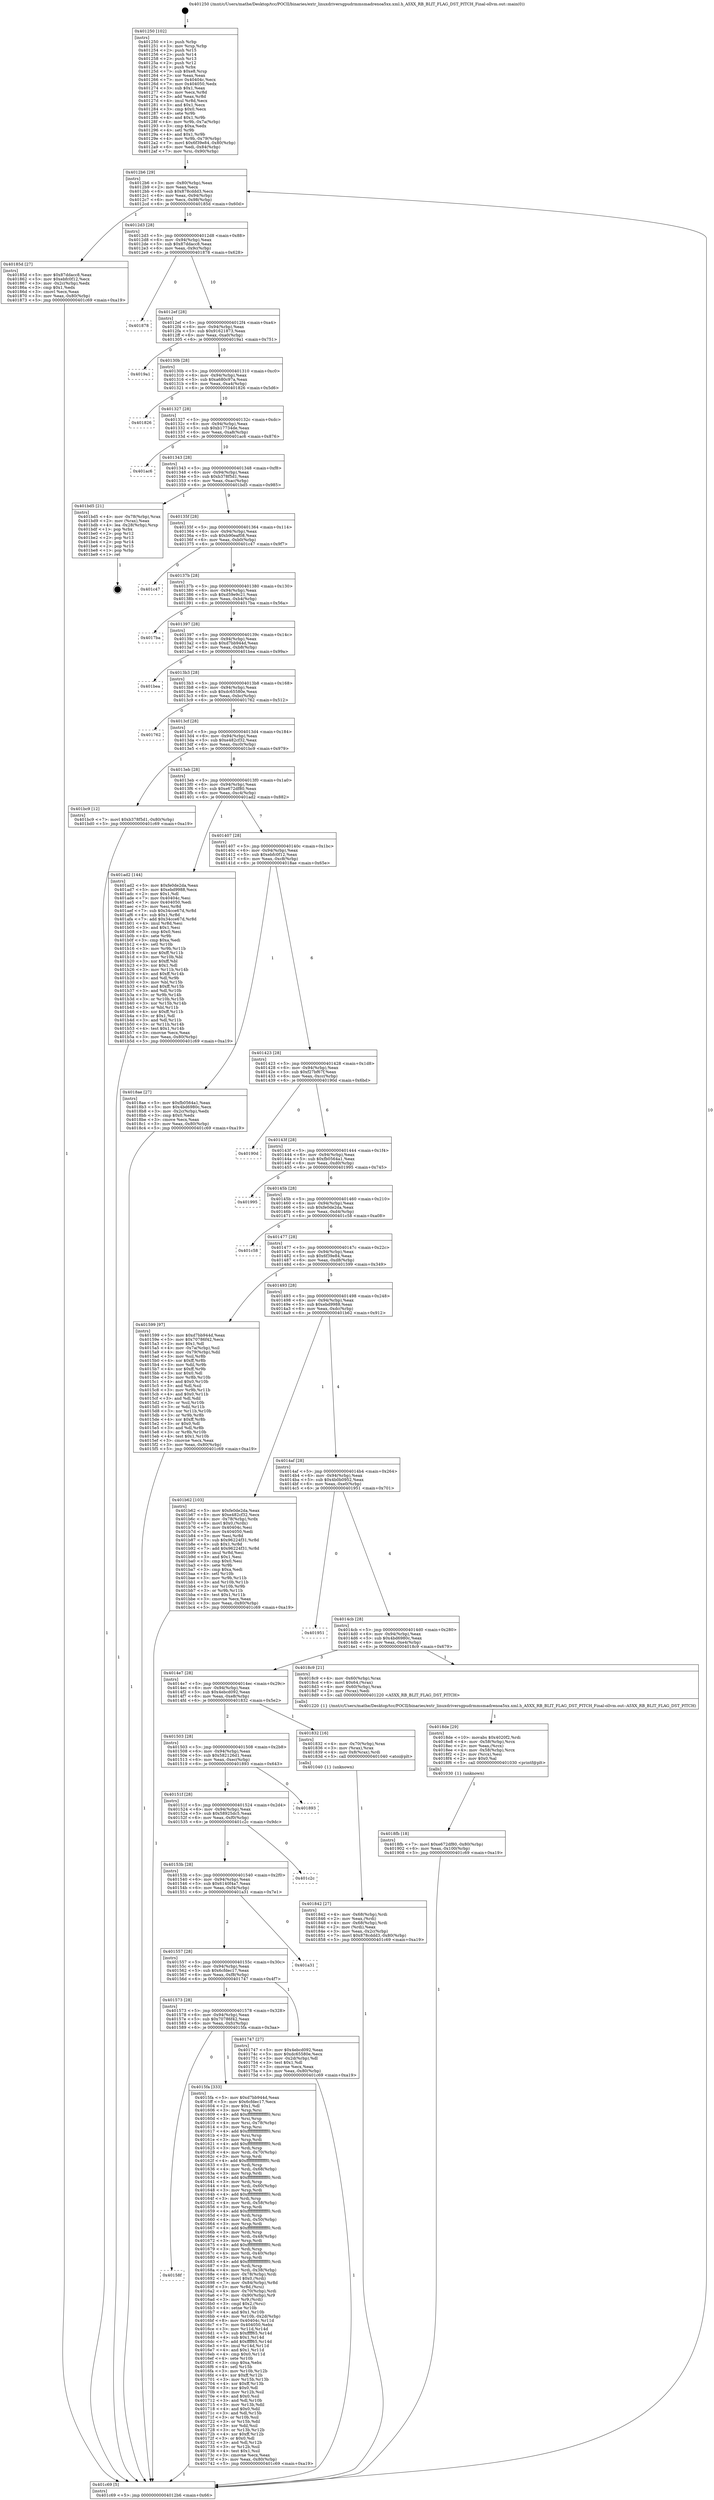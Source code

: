 digraph "0x401250" {
  label = "0x401250 (/mnt/c/Users/mathe/Desktop/tcc/POCII/binaries/extr_linuxdriversgpudrmmsmadrenoa5xx.xml.h_A5XX_RB_BLIT_FLAG_DST_PITCH_Final-ollvm.out::main(0))"
  labelloc = "t"
  node[shape=record]

  Entry [label="",width=0.3,height=0.3,shape=circle,fillcolor=black,style=filled]
  "0x4012b6" [label="{
     0x4012b6 [29]\l
     | [instrs]\l
     &nbsp;&nbsp;0x4012b6 \<+3\>: mov -0x80(%rbp),%eax\l
     &nbsp;&nbsp;0x4012b9 \<+2\>: mov %eax,%ecx\l
     &nbsp;&nbsp;0x4012bb \<+6\>: sub $0x878cddd3,%ecx\l
     &nbsp;&nbsp;0x4012c1 \<+6\>: mov %eax,-0x94(%rbp)\l
     &nbsp;&nbsp;0x4012c7 \<+6\>: mov %ecx,-0x98(%rbp)\l
     &nbsp;&nbsp;0x4012cd \<+6\>: je 000000000040185d \<main+0x60d\>\l
  }"]
  "0x40185d" [label="{
     0x40185d [27]\l
     | [instrs]\l
     &nbsp;&nbsp;0x40185d \<+5\>: mov $0x87ddacc8,%eax\l
     &nbsp;&nbsp;0x401862 \<+5\>: mov $0xebfc0f12,%ecx\l
     &nbsp;&nbsp;0x401867 \<+3\>: mov -0x2c(%rbp),%edx\l
     &nbsp;&nbsp;0x40186a \<+3\>: cmp $0x1,%edx\l
     &nbsp;&nbsp;0x40186d \<+3\>: cmovl %ecx,%eax\l
     &nbsp;&nbsp;0x401870 \<+3\>: mov %eax,-0x80(%rbp)\l
     &nbsp;&nbsp;0x401873 \<+5\>: jmp 0000000000401c69 \<main+0xa19\>\l
  }"]
  "0x4012d3" [label="{
     0x4012d3 [28]\l
     | [instrs]\l
     &nbsp;&nbsp;0x4012d3 \<+5\>: jmp 00000000004012d8 \<main+0x88\>\l
     &nbsp;&nbsp;0x4012d8 \<+6\>: mov -0x94(%rbp),%eax\l
     &nbsp;&nbsp;0x4012de \<+5\>: sub $0x87ddacc8,%eax\l
     &nbsp;&nbsp;0x4012e3 \<+6\>: mov %eax,-0x9c(%rbp)\l
     &nbsp;&nbsp;0x4012e9 \<+6\>: je 0000000000401878 \<main+0x628\>\l
  }"]
  Exit [label="",width=0.3,height=0.3,shape=circle,fillcolor=black,style=filled,peripheries=2]
  "0x401878" [label="{
     0x401878\l
  }", style=dashed]
  "0x4012ef" [label="{
     0x4012ef [28]\l
     | [instrs]\l
     &nbsp;&nbsp;0x4012ef \<+5\>: jmp 00000000004012f4 \<main+0xa4\>\l
     &nbsp;&nbsp;0x4012f4 \<+6\>: mov -0x94(%rbp),%eax\l
     &nbsp;&nbsp;0x4012fa \<+5\>: sub $0x91621873,%eax\l
     &nbsp;&nbsp;0x4012ff \<+6\>: mov %eax,-0xa0(%rbp)\l
     &nbsp;&nbsp;0x401305 \<+6\>: je 00000000004019a1 \<main+0x751\>\l
  }"]
  "0x4018fb" [label="{
     0x4018fb [18]\l
     | [instrs]\l
     &nbsp;&nbsp;0x4018fb \<+7\>: movl $0xe672df80,-0x80(%rbp)\l
     &nbsp;&nbsp;0x401902 \<+6\>: mov %eax,-0x100(%rbp)\l
     &nbsp;&nbsp;0x401908 \<+5\>: jmp 0000000000401c69 \<main+0xa19\>\l
  }"]
  "0x4019a1" [label="{
     0x4019a1\l
  }", style=dashed]
  "0x40130b" [label="{
     0x40130b [28]\l
     | [instrs]\l
     &nbsp;&nbsp;0x40130b \<+5\>: jmp 0000000000401310 \<main+0xc0\>\l
     &nbsp;&nbsp;0x401310 \<+6\>: mov -0x94(%rbp),%eax\l
     &nbsp;&nbsp;0x401316 \<+5\>: sub $0xa680c97a,%eax\l
     &nbsp;&nbsp;0x40131b \<+6\>: mov %eax,-0xa4(%rbp)\l
     &nbsp;&nbsp;0x401321 \<+6\>: je 0000000000401826 \<main+0x5d6\>\l
  }"]
  "0x4018de" [label="{
     0x4018de [29]\l
     | [instrs]\l
     &nbsp;&nbsp;0x4018de \<+10\>: movabs $0x4020f2,%rdi\l
     &nbsp;&nbsp;0x4018e8 \<+4\>: mov -0x58(%rbp),%rcx\l
     &nbsp;&nbsp;0x4018ec \<+2\>: mov %eax,(%rcx)\l
     &nbsp;&nbsp;0x4018ee \<+4\>: mov -0x58(%rbp),%rcx\l
     &nbsp;&nbsp;0x4018f2 \<+2\>: mov (%rcx),%esi\l
     &nbsp;&nbsp;0x4018f4 \<+2\>: mov $0x0,%al\l
     &nbsp;&nbsp;0x4018f6 \<+5\>: call 0000000000401030 \<printf@plt\>\l
     | [calls]\l
     &nbsp;&nbsp;0x401030 \{1\} (unknown)\l
  }"]
  "0x401826" [label="{
     0x401826\l
  }", style=dashed]
  "0x401327" [label="{
     0x401327 [28]\l
     | [instrs]\l
     &nbsp;&nbsp;0x401327 \<+5\>: jmp 000000000040132c \<main+0xdc\>\l
     &nbsp;&nbsp;0x40132c \<+6\>: mov -0x94(%rbp),%eax\l
     &nbsp;&nbsp;0x401332 \<+5\>: sub $0xb17734de,%eax\l
     &nbsp;&nbsp;0x401337 \<+6\>: mov %eax,-0xa8(%rbp)\l
     &nbsp;&nbsp;0x40133d \<+6\>: je 0000000000401ac6 \<main+0x876\>\l
  }"]
  "0x401842" [label="{
     0x401842 [27]\l
     | [instrs]\l
     &nbsp;&nbsp;0x401842 \<+4\>: mov -0x68(%rbp),%rdi\l
     &nbsp;&nbsp;0x401846 \<+2\>: mov %eax,(%rdi)\l
     &nbsp;&nbsp;0x401848 \<+4\>: mov -0x68(%rbp),%rdi\l
     &nbsp;&nbsp;0x40184c \<+2\>: mov (%rdi),%eax\l
     &nbsp;&nbsp;0x40184e \<+3\>: mov %eax,-0x2c(%rbp)\l
     &nbsp;&nbsp;0x401851 \<+7\>: movl $0x878cddd3,-0x80(%rbp)\l
     &nbsp;&nbsp;0x401858 \<+5\>: jmp 0000000000401c69 \<main+0xa19\>\l
  }"]
  "0x401ac6" [label="{
     0x401ac6\l
  }", style=dashed]
  "0x401343" [label="{
     0x401343 [28]\l
     | [instrs]\l
     &nbsp;&nbsp;0x401343 \<+5\>: jmp 0000000000401348 \<main+0xf8\>\l
     &nbsp;&nbsp;0x401348 \<+6\>: mov -0x94(%rbp),%eax\l
     &nbsp;&nbsp;0x40134e \<+5\>: sub $0xb378f5d1,%eax\l
     &nbsp;&nbsp;0x401353 \<+6\>: mov %eax,-0xac(%rbp)\l
     &nbsp;&nbsp;0x401359 \<+6\>: je 0000000000401bd5 \<main+0x985\>\l
  }"]
  "0x40158f" [label="{
     0x40158f\l
  }", style=dashed]
  "0x401bd5" [label="{
     0x401bd5 [21]\l
     | [instrs]\l
     &nbsp;&nbsp;0x401bd5 \<+4\>: mov -0x78(%rbp),%rax\l
     &nbsp;&nbsp;0x401bd9 \<+2\>: mov (%rax),%eax\l
     &nbsp;&nbsp;0x401bdb \<+4\>: lea -0x28(%rbp),%rsp\l
     &nbsp;&nbsp;0x401bdf \<+1\>: pop %rbx\l
     &nbsp;&nbsp;0x401be0 \<+2\>: pop %r12\l
     &nbsp;&nbsp;0x401be2 \<+2\>: pop %r13\l
     &nbsp;&nbsp;0x401be4 \<+2\>: pop %r14\l
     &nbsp;&nbsp;0x401be6 \<+2\>: pop %r15\l
     &nbsp;&nbsp;0x401be8 \<+1\>: pop %rbp\l
     &nbsp;&nbsp;0x401be9 \<+1\>: ret\l
  }"]
  "0x40135f" [label="{
     0x40135f [28]\l
     | [instrs]\l
     &nbsp;&nbsp;0x40135f \<+5\>: jmp 0000000000401364 \<main+0x114\>\l
     &nbsp;&nbsp;0x401364 \<+6\>: mov -0x94(%rbp),%eax\l
     &nbsp;&nbsp;0x40136a \<+5\>: sub $0xb90eaf08,%eax\l
     &nbsp;&nbsp;0x40136f \<+6\>: mov %eax,-0xb0(%rbp)\l
     &nbsp;&nbsp;0x401375 \<+6\>: je 0000000000401c47 \<main+0x9f7\>\l
  }"]
  "0x4015fa" [label="{
     0x4015fa [333]\l
     | [instrs]\l
     &nbsp;&nbsp;0x4015fa \<+5\>: mov $0xd7bb944d,%eax\l
     &nbsp;&nbsp;0x4015ff \<+5\>: mov $0x6cfdec17,%ecx\l
     &nbsp;&nbsp;0x401604 \<+2\>: mov $0x1,%dl\l
     &nbsp;&nbsp;0x401606 \<+3\>: mov %rsp,%rsi\l
     &nbsp;&nbsp;0x401609 \<+4\>: add $0xfffffffffffffff0,%rsi\l
     &nbsp;&nbsp;0x40160d \<+3\>: mov %rsi,%rsp\l
     &nbsp;&nbsp;0x401610 \<+4\>: mov %rsi,-0x78(%rbp)\l
     &nbsp;&nbsp;0x401614 \<+3\>: mov %rsp,%rsi\l
     &nbsp;&nbsp;0x401617 \<+4\>: add $0xfffffffffffffff0,%rsi\l
     &nbsp;&nbsp;0x40161b \<+3\>: mov %rsi,%rsp\l
     &nbsp;&nbsp;0x40161e \<+3\>: mov %rsp,%rdi\l
     &nbsp;&nbsp;0x401621 \<+4\>: add $0xfffffffffffffff0,%rdi\l
     &nbsp;&nbsp;0x401625 \<+3\>: mov %rdi,%rsp\l
     &nbsp;&nbsp;0x401628 \<+4\>: mov %rdi,-0x70(%rbp)\l
     &nbsp;&nbsp;0x40162c \<+3\>: mov %rsp,%rdi\l
     &nbsp;&nbsp;0x40162f \<+4\>: add $0xfffffffffffffff0,%rdi\l
     &nbsp;&nbsp;0x401633 \<+3\>: mov %rdi,%rsp\l
     &nbsp;&nbsp;0x401636 \<+4\>: mov %rdi,-0x68(%rbp)\l
     &nbsp;&nbsp;0x40163a \<+3\>: mov %rsp,%rdi\l
     &nbsp;&nbsp;0x40163d \<+4\>: add $0xfffffffffffffff0,%rdi\l
     &nbsp;&nbsp;0x401641 \<+3\>: mov %rdi,%rsp\l
     &nbsp;&nbsp;0x401644 \<+4\>: mov %rdi,-0x60(%rbp)\l
     &nbsp;&nbsp;0x401648 \<+3\>: mov %rsp,%rdi\l
     &nbsp;&nbsp;0x40164b \<+4\>: add $0xfffffffffffffff0,%rdi\l
     &nbsp;&nbsp;0x40164f \<+3\>: mov %rdi,%rsp\l
     &nbsp;&nbsp;0x401652 \<+4\>: mov %rdi,-0x58(%rbp)\l
     &nbsp;&nbsp;0x401656 \<+3\>: mov %rsp,%rdi\l
     &nbsp;&nbsp;0x401659 \<+4\>: add $0xfffffffffffffff0,%rdi\l
     &nbsp;&nbsp;0x40165d \<+3\>: mov %rdi,%rsp\l
     &nbsp;&nbsp;0x401660 \<+4\>: mov %rdi,-0x50(%rbp)\l
     &nbsp;&nbsp;0x401664 \<+3\>: mov %rsp,%rdi\l
     &nbsp;&nbsp;0x401667 \<+4\>: add $0xfffffffffffffff0,%rdi\l
     &nbsp;&nbsp;0x40166b \<+3\>: mov %rdi,%rsp\l
     &nbsp;&nbsp;0x40166e \<+4\>: mov %rdi,-0x48(%rbp)\l
     &nbsp;&nbsp;0x401672 \<+3\>: mov %rsp,%rdi\l
     &nbsp;&nbsp;0x401675 \<+4\>: add $0xfffffffffffffff0,%rdi\l
     &nbsp;&nbsp;0x401679 \<+3\>: mov %rdi,%rsp\l
     &nbsp;&nbsp;0x40167c \<+4\>: mov %rdi,-0x40(%rbp)\l
     &nbsp;&nbsp;0x401680 \<+3\>: mov %rsp,%rdi\l
     &nbsp;&nbsp;0x401683 \<+4\>: add $0xfffffffffffffff0,%rdi\l
     &nbsp;&nbsp;0x401687 \<+3\>: mov %rdi,%rsp\l
     &nbsp;&nbsp;0x40168a \<+4\>: mov %rdi,-0x38(%rbp)\l
     &nbsp;&nbsp;0x40168e \<+4\>: mov -0x78(%rbp),%rdi\l
     &nbsp;&nbsp;0x401692 \<+6\>: movl $0x0,(%rdi)\l
     &nbsp;&nbsp;0x401698 \<+7\>: mov -0x84(%rbp),%r8d\l
     &nbsp;&nbsp;0x40169f \<+3\>: mov %r8d,(%rsi)\l
     &nbsp;&nbsp;0x4016a2 \<+4\>: mov -0x70(%rbp),%rdi\l
     &nbsp;&nbsp;0x4016a6 \<+7\>: mov -0x90(%rbp),%r9\l
     &nbsp;&nbsp;0x4016ad \<+3\>: mov %r9,(%rdi)\l
     &nbsp;&nbsp;0x4016b0 \<+3\>: cmpl $0x2,(%rsi)\l
     &nbsp;&nbsp;0x4016b3 \<+4\>: setne %r10b\l
     &nbsp;&nbsp;0x4016b7 \<+4\>: and $0x1,%r10b\l
     &nbsp;&nbsp;0x4016bb \<+4\>: mov %r10b,-0x2d(%rbp)\l
     &nbsp;&nbsp;0x4016bf \<+8\>: mov 0x40404c,%r11d\l
     &nbsp;&nbsp;0x4016c7 \<+7\>: mov 0x404050,%ebx\l
     &nbsp;&nbsp;0x4016ce \<+3\>: mov %r11d,%r14d\l
     &nbsp;&nbsp;0x4016d1 \<+7\>: sub $0xffff65,%r14d\l
     &nbsp;&nbsp;0x4016d8 \<+4\>: sub $0x1,%r14d\l
     &nbsp;&nbsp;0x4016dc \<+7\>: add $0xffff65,%r14d\l
     &nbsp;&nbsp;0x4016e3 \<+4\>: imul %r14d,%r11d\l
     &nbsp;&nbsp;0x4016e7 \<+4\>: and $0x1,%r11d\l
     &nbsp;&nbsp;0x4016eb \<+4\>: cmp $0x0,%r11d\l
     &nbsp;&nbsp;0x4016ef \<+4\>: sete %r10b\l
     &nbsp;&nbsp;0x4016f3 \<+3\>: cmp $0xa,%ebx\l
     &nbsp;&nbsp;0x4016f6 \<+4\>: setl %r15b\l
     &nbsp;&nbsp;0x4016fa \<+3\>: mov %r10b,%r12b\l
     &nbsp;&nbsp;0x4016fd \<+4\>: xor $0xff,%r12b\l
     &nbsp;&nbsp;0x401701 \<+3\>: mov %r15b,%r13b\l
     &nbsp;&nbsp;0x401704 \<+4\>: xor $0xff,%r13b\l
     &nbsp;&nbsp;0x401708 \<+3\>: xor $0x0,%dl\l
     &nbsp;&nbsp;0x40170b \<+3\>: mov %r12b,%sil\l
     &nbsp;&nbsp;0x40170e \<+4\>: and $0x0,%sil\l
     &nbsp;&nbsp;0x401712 \<+3\>: and %dl,%r10b\l
     &nbsp;&nbsp;0x401715 \<+3\>: mov %r13b,%dil\l
     &nbsp;&nbsp;0x401718 \<+4\>: and $0x0,%dil\l
     &nbsp;&nbsp;0x40171c \<+3\>: and %dl,%r15b\l
     &nbsp;&nbsp;0x40171f \<+3\>: or %r10b,%sil\l
     &nbsp;&nbsp;0x401722 \<+3\>: or %r15b,%dil\l
     &nbsp;&nbsp;0x401725 \<+3\>: xor %dil,%sil\l
     &nbsp;&nbsp;0x401728 \<+3\>: or %r13b,%r12b\l
     &nbsp;&nbsp;0x40172b \<+4\>: xor $0xff,%r12b\l
     &nbsp;&nbsp;0x40172f \<+3\>: or $0x0,%dl\l
     &nbsp;&nbsp;0x401732 \<+3\>: and %dl,%r12b\l
     &nbsp;&nbsp;0x401735 \<+3\>: or %r12b,%sil\l
     &nbsp;&nbsp;0x401738 \<+4\>: test $0x1,%sil\l
     &nbsp;&nbsp;0x40173c \<+3\>: cmovne %ecx,%eax\l
     &nbsp;&nbsp;0x40173f \<+3\>: mov %eax,-0x80(%rbp)\l
     &nbsp;&nbsp;0x401742 \<+5\>: jmp 0000000000401c69 \<main+0xa19\>\l
  }"]
  "0x401c47" [label="{
     0x401c47\l
  }", style=dashed]
  "0x40137b" [label="{
     0x40137b [28]\l
     | [instrs]\l
     &nbsp;&nbsp;0x40137b \<+5\>: jmp 0000000000401380 \<main+0x130\>\l
     &nbsp;&nbsp;0x401380 \<+6\>: mov -0x94(%rbp),%eax\l
     &nbsp;&nbsp;0x401386 \<+5\>: sub $0xd59e9c21,%eax\l
     &nbsp;&nbsp;0x40138b \<+6\>: mov %eax,-0xb4(%rbp)\l
     &nbsp;&nbsp;0x401391 \<+6\>: je 00000000004017ba \<main+0x56a\>\l
  }"]
  "0x401573" [label="{
     0x401573 [28]\l
     | [instrs]\l
     &nbsp;&nbsp;0x401573 \<+5\>: jmp 0000000000401578 \<main+0x328\>\l
     &nbsp;&nbsp;0x401578 \<+6\>: mov -0x94(%rbp),%eax\l
     &nbsp;&nbsp;0x40157e \<+5\>: sub $0x70786f42,%eax\l
     &nbsp;&nbsp;0x401583 \<+6\>: mov %eax,-0xfc(%rbp)\l
     &nbsp;&nbsp;0x401589 \<+6\>: je 00000000004015fa \<main+0x3aa\>\l
  }"]
  "0x4017ba" [label="{
     0x4017ba\l
  }", style=dashed]
  "0x401397" [label="{
     0x401397 [28]\l
     | [instrs]\l
     &nbsp;&nbsp;0x401397 \<+5\>: jmp 000000000040139c \<main+0x14c\>\l
     &nbsp;&nbsp;0x40139c \<+6\>: mov -0x94(%rbp),%eax\l
     &nbsp;&nbsp;0x4013a2 \<+5\>: sub $0xd7bb944d,%eax\l
     &nbsp;&nbsp;0x4013a7 \<+6\>: mov %eax,-0xb8(%rbp)\l
     &nbsp;&nbsp;0x4013ad \<+6\>: je 0000000000401bea \<main+0x99a\>\l
  }"]
  "0x401747" [label="{
     0x401747 [27]\l
     | [instrs]\l
     &nbsp;&nbsp;0x401747 \<+5\>: mov $0x4ebcd092,%eax\l
     &nbsp;&nbsp;0x40174c \<+5\>: mov $0xdc65580e,%ecx\l
     &nbsp;&nbsp;0x401751 \<+3\>: mov -0x2d(%rbp),%dl\l
     &nbsp;&nbsp;0x401754 \<+3\>: test $0x1,%dl\l
     &nbsp;&nbsp;0x401757 \<+3\>: cmovne %ecx,%eax\l
     &nbsp;&nbsp;0x40175a \<+3\>: mov %eax,-0x80(%rbp)\l
     &nbsp;&nbsp;0x40175d \<+5\>: jmp 0000000000401c69 \<main+0xa19\>\l
  }"]
  "0x401bea" [label="{
     0x401bea\l
  }", style=dashed]
  "0x4013b3" [label="{
     0x4013b3 [28]\l
     | [instrs]\l
     &nbsp;&nbsp;0x4013b3 \<+5\>: jmp 00000000004013b8 \<main+0x168\>\l
     &nbsp;&nbsp;0x4013b8 \<+6\>: mov -0x94(%rbp),%eax\l
     &nbsp;&nbsp;0x4013be \<+5\>: sub $0xdc65580e,%eax\l
     &nbsp;&nbsp;0x4013c3 \<+6\>: mov %eax,-0xbc(%rbp)\l
     &nbsp;&nbsp;0x4013c9 \<+6\>: je 0000000000401762 \<main+0x512\>\l
  }"]
  "0x401557" [label="{
     0x401557 [28]\l
     | [instrs]\l
     &nbsp;&nbsp;0x401557 \<+5\>: jmp 000000000040155c \<main+0x30c\>\l
     &nbsp;&nbsp;0x40155c \<+6\>: mov -0x94(%rbp),%eax\l
     &nbsp;&nbsp;0x401562 \<+5\>: sub $0x6cfdec17,%eax\l
     &nbsp;&nbsp;0x401567 \<+6\>: mov %eax,-0xf8(%rbp)\l
     &nbsp;&nbsp;0x40156d \<+6\>: je 0000000000401747 \<main+0x4f7\>\l
  }"]
  "0x401762" [label="{
     0x401762\l
  }", style=dashed]
  "0x4013cf" [label="{
     0x4013cf [28]\l
     | [instrs]\l
     &nbsp;&nbsp;0x4013cf \<+5\>: jmp 00000000004013d4 \<main+0x184\>\l
     &nbsp;&nbsp;0x4013d4 \<+6\>: mov -0x94(%rbp),%eax\l
     &nbsp;&nbsp;0x4013da \<+5\>: sub $0xe482cf32,%eax\l
     &nbsp;&nbsp;0x4013df \<+6\>: mov %eax,-0xc0(%rbp)\l
     &nbsp;&nbsp;0x4013e5 \<+6\>: je 0000000000401bc9 \<main+0x979\>\l
  }"]
  "0x401a31" [label="{
     0x401a31\l
  }", style=dashed]
  "0x401bc9" [label="{
     0x401bc9 [12]\l
     | [instrs]\l
     &nbsp;&nbsp;0x401bc9 \<+7\>: movl $0xb378f5d1,-0x80(%rbp)\l
     &nbsp;&nbsp;0x401bd0 \<+5\>: jmp 0000000000401c69 \<main+0xa19\>\l
  }"]
  "0x4013eb" [label="{
     0x4013eb [28]\l
     | [instrs]\l
     &nbsp;&nbsp;0x4013eb \<+5\>: jmp 00000000004013f0 \<main+0x1a0\>\l
     &nbsp;&nbsp;0x4013f0 \<+6\>: mov -0x94(%rbp),%eax\l
     &nbsp;&nbsp;0x4013f6 \<+5\>: sub $0xe672df80,%eax\l
     &nbsp;&nbsp;0x4013fb \<+6\>: mov %eax,-0xc4(%rbp)\l
     &nbsp;&nbsp;0x401401 \<+6\>: je 0000000000401ad2 \<main+0x882\>\l
  }"]
  "0x40153b" [label="{
     0x40153b [28]\l
     | [instrs]\l
     &nbsp;&nbsp;0x40153b \<+5\>: jmp 0000000000401540 \<main+0x2f0\>\l
     &nbsp;&nbsp;0x401540 \<+6\>: mov -0x94(%rbp),%eax\l
     &nbsp;&nbsp;0x401546 \<+5\>: sub $0x6140f4a7,%eax\l
     &nbsp;&nbsp;0x40154b \<+6\>: mov %eax,-0xf4(%rbp)\l
     &nbsp;&nbsp;0x401551 \<+6\>: je 0000000000401a31 \<main+0x7e1\>\l
  }"]
  "0x401ad2" [label="{
     0x401ad2 [144]\l
     | [instrs]\l
     &nbsp;&nbsp;0x401ad2 \<+5\>: mov $0xfe0de2da,%eax\l
     &nbsp;&nbsp;0x401ad7 \<+5\>: mov $0xebd9988,%ecx\l
     &nbsp;&nbsp;0x401adc \<+2\>: mov $0x1,%dl\l
     &nbsp;&nbsp;0x401ade \<+7\>: mov 0x40404c,%esi\l
     &nbsp;&nbsp;0x401ae5 \<+7\>: mov 0x404050,%edi\l
     &nbsp;&nbsp;0x401aec \<+3\>: mov %esi,%r8d\l
     &nbsp;&nbsp;0x401aef \<+7\>: sub $0x34cce67d,%r8d\l
     &nbsp;&nbsp;0x401af6 \<+4\>: sub $0x1,%r8d\l
     &nbsp;&nbsp;0x401afa \<+7\>: add $0x34cce67d,%r8d\l
     &nbsp;&nbsp;0x401b01 \<+4\>: imul %r8d,%esi\l
     &nbsp;&nbsp;0x401b05 \<+3\>: and $0x1,%esi\l
     &nbsp;&nbsp;0x401b08 \<+3\>: cmp $0x0,%esi\l
     &nbsp;&nbsp;0x401b0b \<+4\>: sete %r9b\l
     &nbsp;&nbsp;0x401b0f \<+3\>: cmp $0xa,%edi\l
     &nbsp;&nbsp;0x401b12 \<+4\>: setl %r10b\l
     &nbsp;&nbsp;0x401b16 \<+3\>: mov %r9b,%r11b\l
     &nbsp;&nbsp;0x401b19 \<+4\>: xor $0xff,%r11b\l
     &nbsp;&nbsp;0x401b1d \<+3\>: mov %r10b,%bl\l
     &nbsp;&nbsp;0x401b20 \<+3\>: xor $0xff,%bl\l
     &nbsp;&nbsp;0x401b23 \<+3\>: xor $0x1,%dl\l
     &nbsp;&nbsp;0x401b26 \<+3\>: mov %r11b,%r14b\l
     &nbsp;&nbsp;0x401b29 \<+4\>: and $0xff,%r14b\l
     &nbsp;&nbsp;0x401b2d \<+3\>: and %dl,%r9b\l
     &nbsp;&nbsp;0x401b30 \<+3\>: mov %bl,%r15b\l
     &nbsp;&nbsp;0x401b33 \<+4\>: and $0xff,%r15b\l
     &nbsp;&nbsp;0x401b37 \<+3\>: and %dl,%r10b\l
     &nbsp;&nbsp;0x401b3a \<+3\>: or %r9b,%r14b\l
     &nbsp;&nbsp;0x401b3d \<+3\>: or %r10b,%r15b\l
     &nbsp;&nbsp;0x401b40 \<+3\>: xor %r15b,%r14b\l
     &nbsp;&nbsp;0x401b43 \<+3\>: or %bl,%r11b\l
     &nbsp;&nbsp;0x401b46 \<+4\>: xor $0xff,%r11b\l
     &nbsp;&nbsp;0x401b4a \<+3\>: or $0x1,%dl\l
     &nbsp;&nbsp;0x401b4d \<+3\>: and %dl,%r11b\l
     &nbsp;&nbsp;0x401b50 \<+3\>: or %r11b,%r14b\l
     &nbsp;&nbsp;0x401b53 \<+4\>: test $0x1,%r14b\l
     &nbsp;&nbsp;0x401b57 \<+3\>: cmovne %ecx,%eax\l
     &nbsp;&nbsp;0x401b5a \<+3\>: mov %eax,-0x80(%rbp)\l
     &nbsp;&nbsp;0x401b5d \<+5\>: jmp 0000000000401c69 \<main+0xa19\>\l
  }"]
  "0x401407" [label="{
     0x401407 [28]\l
     | [instrs]\l
     &nbsp;&nbsp;0x401407 \<+5\>: jmp 000000000040140c \<main+0x1bc\>\l
     &nbsp;&nbsp;0x40140c \<+6\>: mov -0x94(%rbp),%eax\l
     &nbsp;&nbsp;0x401412 \<+5\>: sub $0xebfc0f12,%eax\l
     &nbsp;&nbsp;0x401417 \<+6\>: mov %eax,-0xc8(%rbp)\l
     &nbsp;&nbsp;0x40141d \<+6\>: je 00000000004018ae \<main+0x65e\>\l
  }"]
  "0x401c2c" [label="{
     0x401c2c\l
  }", style=dashed]
  "0x4018ae" [label="{
     0x4018ae [27]\l
     | [instrs]\l
     &nbsp;&nbsp;0x4018ae \<+5\>: mov $0xfb0564a1,%eax\l
     &nbsp;&nbsp;0x4018b3 \<+5\>: mov $0x4bd6980c,%ecx\l
     &nbsp;&nbsp;0x4018b8 \<+3\>: mov -0x2c(%rbp),%edx\l
     &nbsp;&nbsp;0x4018bb \<+3\>: cmp $0x0,%edx\l
     &nbsp;&nbsp;0x4018be \<+3\>: cmove %ecx,%eax\l
     &nbsp;&nbsp;0x4018c1 \<+3\>: mov %eax,-0x80(%rbp)\l
     &nbsp;&nbsp;0x4018c4 \<+5\>: jmp 0000000000401c69 \<main+0xa19\>\l
  }"]
  "0x401423" [label="{
     0x401423 [28]\l
     | [instrs]\l
     &nbsp;&nbsp;0x401423 \<+5\>: jmp 0000000000401428 \<main+0x1d8\>\l
     &nbsp;&nbsp;0x401428 \<+6\>: mov -0x94(%rbp),%eax\l
     &nbsp;&nbsp;0x40142e \<+5\>: sub $0xf27bf67f,%eax\l
     &nbsp;&nbsp;0x401433 \<+6\>: mov %eax,-0xcc(%rbp)\l
     &nbsp;&nbsp;0x401439 \<+6\>: je 000000000040190d \<main+0x6bd\>\l
  }"]
  "0x40151f" [label="{
     0x40151f [28]\l
     | [instrs]\l
     &nbsp;&nbsp;0x40151f \<+5\>: jmp 0000000000401524 \<main+0x2d4\>\l
     &nbsp;&nbsp;0x401524 \<+6\>: mov -0x94(%rbp),%eax\l
     &nbsp;&nbsp;0x40152a \<+5\>: sub $0x58925dc5,%eax\l
     &nbsp;&nbsp;0x40152f \<+6\>: mov %eax,-0xf0(%rbp)\l
     &nbsp;&nbsp;0x401535 \<+6\>: je 0000000000401c2c \<main+0x9dc\>\l
  }"]
  "0x40190d" [label="{
     0x40190d\l
  }", style=dashed]
  "0x40143f" [label="{
     0x40143f [28]\l
     | [instrs]\l
     &nbsp;&nbsp;0x40143f \<+5\>: jmp 0000000000401444 \<main+0x1f4\>\l
     &nbsp;&nbsp;0x401444 \<+6\>: mov -0x94(%rbp),%eax\l
     &nbsp;&nbsp;0x40144a \<+5\>: sub $0xfb0564a1,%eax\l
     &nbsp;&nbsp;0x40144f \<+6\>: mov %eax,-0xd0(%rbp)\l
     &nbsp;&nbsp;0x401455 \<+6\>: je 0000000000401995 \<main+0x745\>\l
  }"]
  "0x401893" [label="{
     0x401893\l
  }", style=dashed]
  "0x401995" [label="{
     0x401995\l
  }", style=dashed]
  "0x40145b" [label="{
     0x40145b [28]\l
     | [instrs]\l
     &nbsp;&nbsp;0x40145b \<+5\>: jmp 0000000000401460 \<main+0x210\>\l
     &nbsp;&nbsp;0x401460 \<+6\>: mov -0x94(%rbp),%eax\l
     &nbsp;&nbsp;0x401466 \<+5\>: sub $0xfe0de2da,%eax\l
     &nbsp;&nbsp;0x40146b \<+6\>: mov %eax,-0xd4(%rbp)\l
     &nbsp;&nbsp;0x401471 \<+6\>: je 0000000000401c58 \<main+0xa08\>\l
  }"]
  "0x401503" [label="{
     0x401503 [28]\l
     | [instrs]\l
     &nbsp;&nbsp;0x401503 \<+5\>: jmp 0000000000401508 \<main+0x2b8\>\l
     &nbsp;&nbsp;0x401508 \<+6\>: mov -0x94(%rbp),%eax\l
     &nbsp;&nbsp;0x40150e \<+5\>: sub $0x582126d1,%eax\l
     &nbsp;&nbsp;0x401513 \<+6\>: mov %eax,-0xec(%rbp)\l
     &nbsp;&nbsp;0x401519 \<+6\>: je 0000000000401893 \<main+0x643\>\l
  }"]
  "0x401c58" [label="{
     0x401c58\l
  }", style=dashed]
  "0x401477" [label="{
     0x401477 [28]\l
     | [instrs]\l
     &nbsp;&nbsp;0x401477 \<+5\>: jmp 000000000040147c \<main+0x22c\>\l
     &nbsp;&nbsp;0x40147c \<+6\>: mov -0x94(%rbp),%eax\l
     &nbsp;&nbsp;0x401482 \<+5\>: sub $0x6f39e84,%eax\l
     &nbsp;&nbsp;0x401487 \<+6\>: mov %eax,-0xd8(%rbp)\l
     &nbsp;&nbsp;0x40148d \<+6\>: je 0000000000401599 \<main+0x349\>\l
  }"]
  "0x401832" [label="{
     0x401832 [16]\l
     | [instrs]\l
     &nbsp;&nbsp;0x401832 \<+4\>: mov -0x70(%rbp),%rax\l
     &nbsp;&nbsp;0x401836 \<+3\>: mov (%rax),%rax\l
     &nbsp;&nbsp;0x401839 \<+4\>: mov 0x8(%rax),%rdi\l
     &nbsp;&nbsp;0x40183d \<+5\>: call 0000000000401040 \<atoi@plt\>\l
     | [calls]\l
     &nbsp;&nbsp;0x401040 \{1\} (unknown)\l
  }"]
  "0x401599" [label="{
     0x401599 [97]\l
     | [instrs]\l
     &nbsp;&nbsp;0x401599 \<+5\>: mov $0xd7bb944d,%eax\l
     &nbsp;&nbsp;0x40159e \<+5\>: mov $0x70786f42,%ecx\l
     &nbsp;&nbsp;0x4015a3 \<+2\>: mov $0x1,%dl\l
     &nbsp;&nbsp;0x4015a5 \<+4\>: mov -0x7a(%rbp),%sil\l
     &nbsp;&nbsp;0x4015a9 \<+4\>: mov -0x79(%rbp),%dil\l
     &nbsp;&nbsp;0x4015ad \<+3\>: mov %sil,%r8b\l
     &nbsp;&nbsp;0x4015b0 \<+4\>: xor $0xff,%r8b\l
     &nbsp;&nbsp;0x4015b4 \<+3\>: mov %dil,%r9b\l
     &nbsp;&nbsp;0x4015b7 \<+4\>: xor $0xff,%r9b\l
     &nbsp;&nbsp;0x4015bb \<+3\>: xor $0x0,%dl\l
     &nbsp;&nbsp;0x4015be \<+3\>: mov %r8b,%r10b\l
     &nbsp;&nbsp;0x4015c1 \<+4\>: and $0x0,%r10b\l
     &nbsp;&nbsp;0x4015c5 \<+3\>: and %dl,%sil\l
     &nbsp;&nbsp;0x4015c8 \<+3\>: mov %r9b,%r11b\l
     &nbsp;&nbsp;0x4015cb \<+4\>: and $0x0,%r11b\l
     &nbsp;&nbsp;0x4015cf \<+3\>: and %dl,%dil\l
     &nbsp;&nbsp;0x4015d2 \<+3\>: or %sil,%r10b\l
     &nbsp;&nbsp;0x4015d5 \<+3\>: or %dil,%r11b\l
     &nbsp;&nbsp;0x4015d8 \<+3\>: xor %r11b,%r10b\l
     &nbsp;&nbsp;0x4015db \<+3\>: or %r9b,%r8b\l
     &nbsp;&nbsp;0x4015de \<+4\>: xor $0xff,%r8b\l
     &nbsp;&nbsp;0x4015e2 \<+3\>: or $0x0,%dl\l
     &nbsp;&nbsp;0x4015e5 \<+3\>: and %dl,%r8b\l
     &nbsp;&nbsp;0x4015e8 \<+3\>: or %r8b,%r10b\l
     &nbsp;&nbsp;0x4015eb \<+4\>: test $0x1,%r10b\l
     &nbsp;&nbsp;0x4015ef \<+3\>: cmovne %ecx,%eax\l
     &nbsp;&nbsp;0x4015f2 \<+3\>: mov %eax,-0x80(%rbp)\l
     &nbsp;&nbsp;0x4015f5 \<+5\>: jmp 0000000000401c69 \<main+0xa19\>\l
  }"]
  "0x401493" [label="{
     0x401493 [28]\l
     | [instrs]\l
     &nbsp;&nbsp;0x401493 \<+5\>: jmp 0000000000401498 \<main+0x248\>\l
     &nbsp;&nbsp;0x401498 \<+6\>: mov -0x94(%rbp),%eax\l
     &nbsp;&nbsp;0x40149e \<+5\>: sub $0xebd9988,%eax\l
     &nbsp;&nbsp;0x4014a3 \<+6\>: mov %eax,-0xdc(%rbp)\l
     &nbsp;&nbsp;0x4014a9 \<+6\>: je 0000000000401b62 \<main+0x912\>\l
  }"]
  "0x401c69" [label="{
     0x401c69 [5]\l
     | [instrs]\l
     &nbsp;&nbsp;0x401c69 \<+5\>: jmp 00000000004012b6 \<main+0x66\>\l
  }"]
  "0x401250" [label="{
     0x401250 [102]\l
     | [instrs]\l
     &nbsp;&nbsp;0x401250 \<+1\>: push %rbp\l
     &nbsp;&nbsp;0x401251 \<+3\>: mov %rsp,%rbp\l
     &nbsp;&nbsp;0x401254 \<+2\>: push %r15\l
     &nbsp;&nbsp;0x401256 \<+2\>: push %r14\l
     &nbsp;&nbsp;0x401258 \<+2\>: push %r13\l
     &nbsp;&nbsp;0x40125a \<+2\>: push %r12\l
     &nbsp;&nbsp;0x40125c \<+1\>: push %rbx\l
     &nbsp;&nbsp;0x40125d \<+7\>: sub $0xe8,%rsp\l
     &nbsp;&nbsp;0x401264 \<+2\>: xor %eax,%eax\l
     &nbsp;&nbsp;0x401266 \<+7\>: mov 0x40404c,%ecx\l
     &nbsp;&nbsp;0x40126d \<+7\>: mov 0x404050,%edx\l
     &nbsp;&nbsp;0x401274 \<+3\>: sub $0x1,%eax\l
     &nbsp;&nbsp;0x401277 \<+3\>: mov %ecx,%r8d\l
     &nbsp;&nbsp;0x40127a \<+3\>: add %eax,%r8d\l
     &nbsp;&nbsp;0x40127d \<+4\>: imul %r8d,%ecx\l
     &nbsp;&nbsp;0x401281 \<+3\>: and $0x1,%ecx\l
     &nbsp;&nbsp;0x401284 \<+3\>: cmp $0x0,%ecx\l
     &nbsp;&nbsp;0x401287 \<+4\>: sete %r9b\l
     &nbsp;&nbsp;0x40128b \<+4\>: and $0x1,%r9b\l
     &nbsp;&nbsp;0x40128f \<+4\>: mov %r9b,-0x7a(%rbp)\l
     &nbsp;&nbsp;0x401293 \<+3\>: cmp $0xa,%edx\l
     &nbsp;&nbsp;0x401296 \<+4\>: setl %r9b\l
     &nbsp;&nbsp;0x40129a \<+4\>: and $0x1,%r9b\l
     &nbsp;&nbsp;0x40129e \<+4\>: mov %r9b,-0x79(%rbp)\l
     &nbsp;&nbsp;0x4012a2 \<+7\>: movl $0x6f39e84,-0x80(%rbp)\l
     &nbsp;&nbsp;0x4012a9 \<+6\>: mov %edi,-0x84(%rbp)\l
     &nbsp;&nbsp;0x4012af \<+7\>: mov %rsi,-0x90(%rbp)\l
  }"]
  "0x4014e7" [label="{
     0x4014e7 [28]\l
     | [instrs]\l
     &nbsp;&nbsp;0x4014e7 \<+5\>: jmp 00000000004014ec \<main+0x29c\>\l
     &nbsp;&nbsp;0x4014ec \<+6\>: mov -0x94(%rbp),%eax\l
     &nbsp;&nbsp;0x4014f2 \<+5\>: sub $0x4ebcd092,%eax\l
     &nbsp;&nbsp;0x4014f7 \<+6\>: mov %eax,-0xe8(%rbp)\l
     &nbsp;&nbsp;0x4014fd \<+6\>: je 0000000000401832 \<main+0x5e2\>\l
  }"]
  "0x401b62" [label="{
     0x401b62 [103]\l
     | [instrs]\l
     &nbsp;&nbsp;0x401b62 \<+5\>: mov $0xfe0de2da,%eax\l
     &nbsp;&nbsp;0x401b67 \<+5\>: mov $0xe482cf32,%ecx\l
     &nbsp;&nbsp;0x401b6c \<+4\>: mov -0x78(%rbp),%rdx\l
     &nbsp;&nbsp;0x401b70 \<+6\>: movl $0x0,(%rdx)\l
     &nbsp;&nbsp;0x401b76 \<+7\>: mov 0x40404c,%esi\l
     &nbsp;&nbsp;0x401b7d \<+7\>: mov 0x404050,%edi\l
     &nbsp;&nbsp;0x401b84 \<+3\>: mov %esi,%r8d\l
     &nbsp;&nbsp;0x401b87 \<+7\>: sub $0x96224f31,%r8d\l
     &nbsp;&nbsp;0x401b8e \<+4\>: sub $0x1,%r8d\l
     &nbsp;&nbsp;0x401b92 \<+7\>: add $0x96224f31,%r8d\l
     &nbsp;&nbsp;0x401b99 \<+4\>: imul %r8d,%esi\l
     &nbsp;&nbsp;0x401b9d \<+3\>: and $0x1,%esi\l
     &nbsp;&nbsp;0x401ba0 \<+3\>: cmp $0x0,%esi\l
     &nbsp;&nbsp;0x401ba3 \<+4\>: sete %r9b\l
     &nbsp;&nbsp;0x401ba7 \<+3\>: cmp $0xa,%edi\l
     &nbsp;&nbsp;0x401baa \<+4\>: setl %r10b\l
     &nbsp;&nbsp;0x401bae \<+3\>: mov %r9b,%r11b\l
     &nbsp;&nbsp;0x401bb1 \<+3\>: and %r10b,%r11b\l
     &nbsp;&nbsp;0x401bb4 \<+3\>: xor %r10b,%r9b\l
     &nbsp;&nbsp;0x401bb7 \<+3\>: or %r9b,%r11b\l
     &nbsp;&nbsp;0x401bba \<+4\>: test $0x1,%r11b\l
     &nbsp;&nbsp;0x401bbe \<+3\>: cmovne %ecx,%eax\l
     &nbsp;&nbsp;0x401bc1 \<+3\>: mov %eax,-0x80(%rbp)\l
     &nbsp;&nbsp;0x401bc4 \<+5\>: jmp 0000000000401c69 \<main+0xa19\>\l
  }"]
  "0x4014af" [label="{
     0x4014af [28]\l
     | [instrs]\l
     &nbsp;&nbsp;0x4014af \<+5\>: jmp 00000000004014b4 \<main+0x264\>\l
     &nbsp;&nbsp;0x4014b4 \<+6\>: mov -0x94(%rbp),%eax\l
     &nbsp;&nbsp;0x4014ba \<+5\>: sub $0x4b0b0952,%eax\l
     &nbsp;&nbsp;0x4014bf \<+6\>: mov %eax,-0xe0(%rbp)\l
     &nbsp;&nbsp;0x4014c5 \<+6\>: je 0000000000401951 \<main+0x701\>\l
  }"]
  "0x4018c9" [label="{
     0x4018c9 [21]\l
     | [instrs]\l
     &nbsp;&nbsp;0x4018c9 \<+4\>: mov -0x60(%rbp),%rax\l
     &nbsp;&nbsp;0x4018cd \<+6\>: movl $0x64,(%rax)\l
     &nbsp;&nbsp;0x4018d3 \<+4\>: mov -0x60(%rbp),%rax\l
     &nbsp;&nbsp;0x4018d7 \<+2\>: mov (%rax),%edi\l
     &nbsp;&nbsp;0x4018d9 \<+5\>: call 0000000000401220 \<A5XX_RB_BLIT_FLAG_DST_PITCH\>\l
     | [calls]\l
     &nbsp;&nbsp;0x401220 \{1\} (/mnt/c/Users/mathe/Desktop/tcc/POCII/binaries/extr_linuxdriversgpudrmmsmadrenoa5xx.xml.h_A5XX_RB_BLIT_FLAG_DST_PITCH_Final-ollvm.out::A5XX_RB_BLIT_FLAG_DST_PITCH)\l
  }"]
  "0x401951" [label="{
     0x401951\l
  }", style=dashed]
  "0x4014cb" [label="{
     0x4014cb [28]\l
     | [instrs]\l
     &nbsp;&nbsp;0x4014cb \<+5\>: jmp 00000000004014d0 \<main+0x280\>\l
     &nbsp;&nbsp;0x4014d0 \<+6\>: mov -0x94(%rbp),%eax\l
     &nbsp;&nbsp;0x4014d6 \<+5\>: sub $0x4bd6980c,%eax\l
     &nbsp;&nbsp;0x4014db \<+6\>: mov %eax,-0xe4(%rbp)\l
     &nbsp;&nbsp;0x4014e1 \<+6\>: je 00000000004018c9 \<main+0x679\>\l
  }"]
  Entry -> "0x401250" [label=" 1"]
  "0x4012b6" -> "0x40185d" [label=" 1"]
  "0x4012b6" -> "0x4012d3" [label=" 10"]
  "0x401bd5" -> Exit [label=" 1"]
  "0x4012d3" -> "0x401878" [label=" 0"]
  "0x4012d3" -> "0x4012ef" [label=" 10"]
  "0x401bc9" -> "0x401c69" [label=" 1"]
  "0x4012ef" -> "0x4019a1" [label=" 0"]
  "0x4012ef" -> "0x40130b" [label=" 10"]
  "0x401b62" -> "0x401c69" [label=" 1"]
  "0x40130b" -> "0x401826" [label=" 0"]
  "0x40130b" -> "0x401327" [label=" 10"]
  "0x401ad2" -> "0x401c69" [label=" 1"]
  "0x401327" -> "0x401ac6" [label=" 0"]
  "0x401327" -> "0x401343" [label=" 10"]
  "0x4018fb" -> "0x401c69" [label=" 1"]
  "0x401343" -> "0x401bd5" [label=" 1"]
  "0x401343" -> "0x40135f" [label=" 9"]
  "0x4018c9" -> "0x4018de" [label=" 1"]
  "0x40135f" -> "0x401c47" [label=" 0"]
  "0x40135f" -> "0x40137b" [label=" 9"]
  "0x4018ae" -> "0x401c69" [label=" 1"]
  "0x40137b" -> "0x4017ba" [label=" 0"]
  "0x40137b" -> "0x401397" [label=" 9"]
  "0x401842" -> "0x401c69" [label=" 1"]
  "0x401397" -> "0x401bea" [label=" 0"]
  "0x401397" -> "0x4013b3" [label=" 9"]
  "0x401832" -> "0x401842" [label=" 1"]
  "0x4013b3" -> "0x401762" [label=" 0"]
  "0x4013b3" -> "0x4013cf" [label=" 9"]
  "0x4015fa" -> "0x401c69" [label=" 1"]
  "0x4013cf" -> "0x401bc9" [label=" 1"]
  "0x4013cf" -> "0x4013eb" [label=" 8"]
  "0x4018de" -> "0x4018fb" [label=" 1"]
  "0x4013eb" -> "0x401ad2" [label=" 1"]
  "0x4013eb" -> "0x401407" [label=" 7"]
  "0x401573" -> "0x4015fa" [label=" 1"]
  "0x401407" -> "0x4018ae" [label=" 1"]
  "0x401407" -> "0x401423" [label=" 6"]
  "0x40185d" -> "0x401c69" [label=" 1"]
  "0x401423" -> "0x40190d" [label=" 0"]
  "0x401423" -> "0x40143f" [label=" 6"]
  "0x401557" -> "0x401747" [label=" 1"]
  "0x40143f" -> "0x401995" [label=" 0"]
  "0x40143f" -> "0x40145b" [label=" 6"]
  "0x401747" -> "0x401c69" [label=" 1"]
  "0x40145b" -> "0x401c58" [label=" 0"]
  "0x40145b" -> "0x401477" [label=" 6"]
  "0x40153b" -> "0x401a31" [label=" 0"]
  "0x401477" -> "0x401599" [label=" 1"]
  "0x401477" -> "0x401493" [label=" 5"]
  "0x401599" -> "0x401c69" [label=" 1"]
  "0x401250" -> "0x4012b6" [label=" 1"]
  "0x401c69" -> "0x4012b6" [label=" 10"]
  "0x401573" -> "0x40158f" [label=" 0"]
  "0x401493" -> "0x401b62" [label=" 1"]
  "0x401493" -> "0x4014af" [label=" 4"]
  "0x40151f" -> "0x401c2c" [label=" 0"]
  "0x4014af" -> "0x401951" [label=" 0"]
  "0x4014af" -> "0x4014cb" [label=" 4"]
  "0x401557" -> "0x401573" [label=" 1"]
  "0x4014cb" -> "0x4018c9" [label=" 1"]
  "0x4014cb" -> "0x4014e7" [label=" 3"]
  "0x40151f" -> "0x40153b" [label=" 2"]
  "0x4014e7" -> "0x401832" [label=" 1"]
  "0x4014e7" -> "0x401503" [label=" 2"]
  "0x40153b" -> "0x401557" [label=" 2"]
  "0x401503" -> "0x401893" [label=" 0"]
  "0x401503" -> "0x40151f" [label=" 2"]
}
